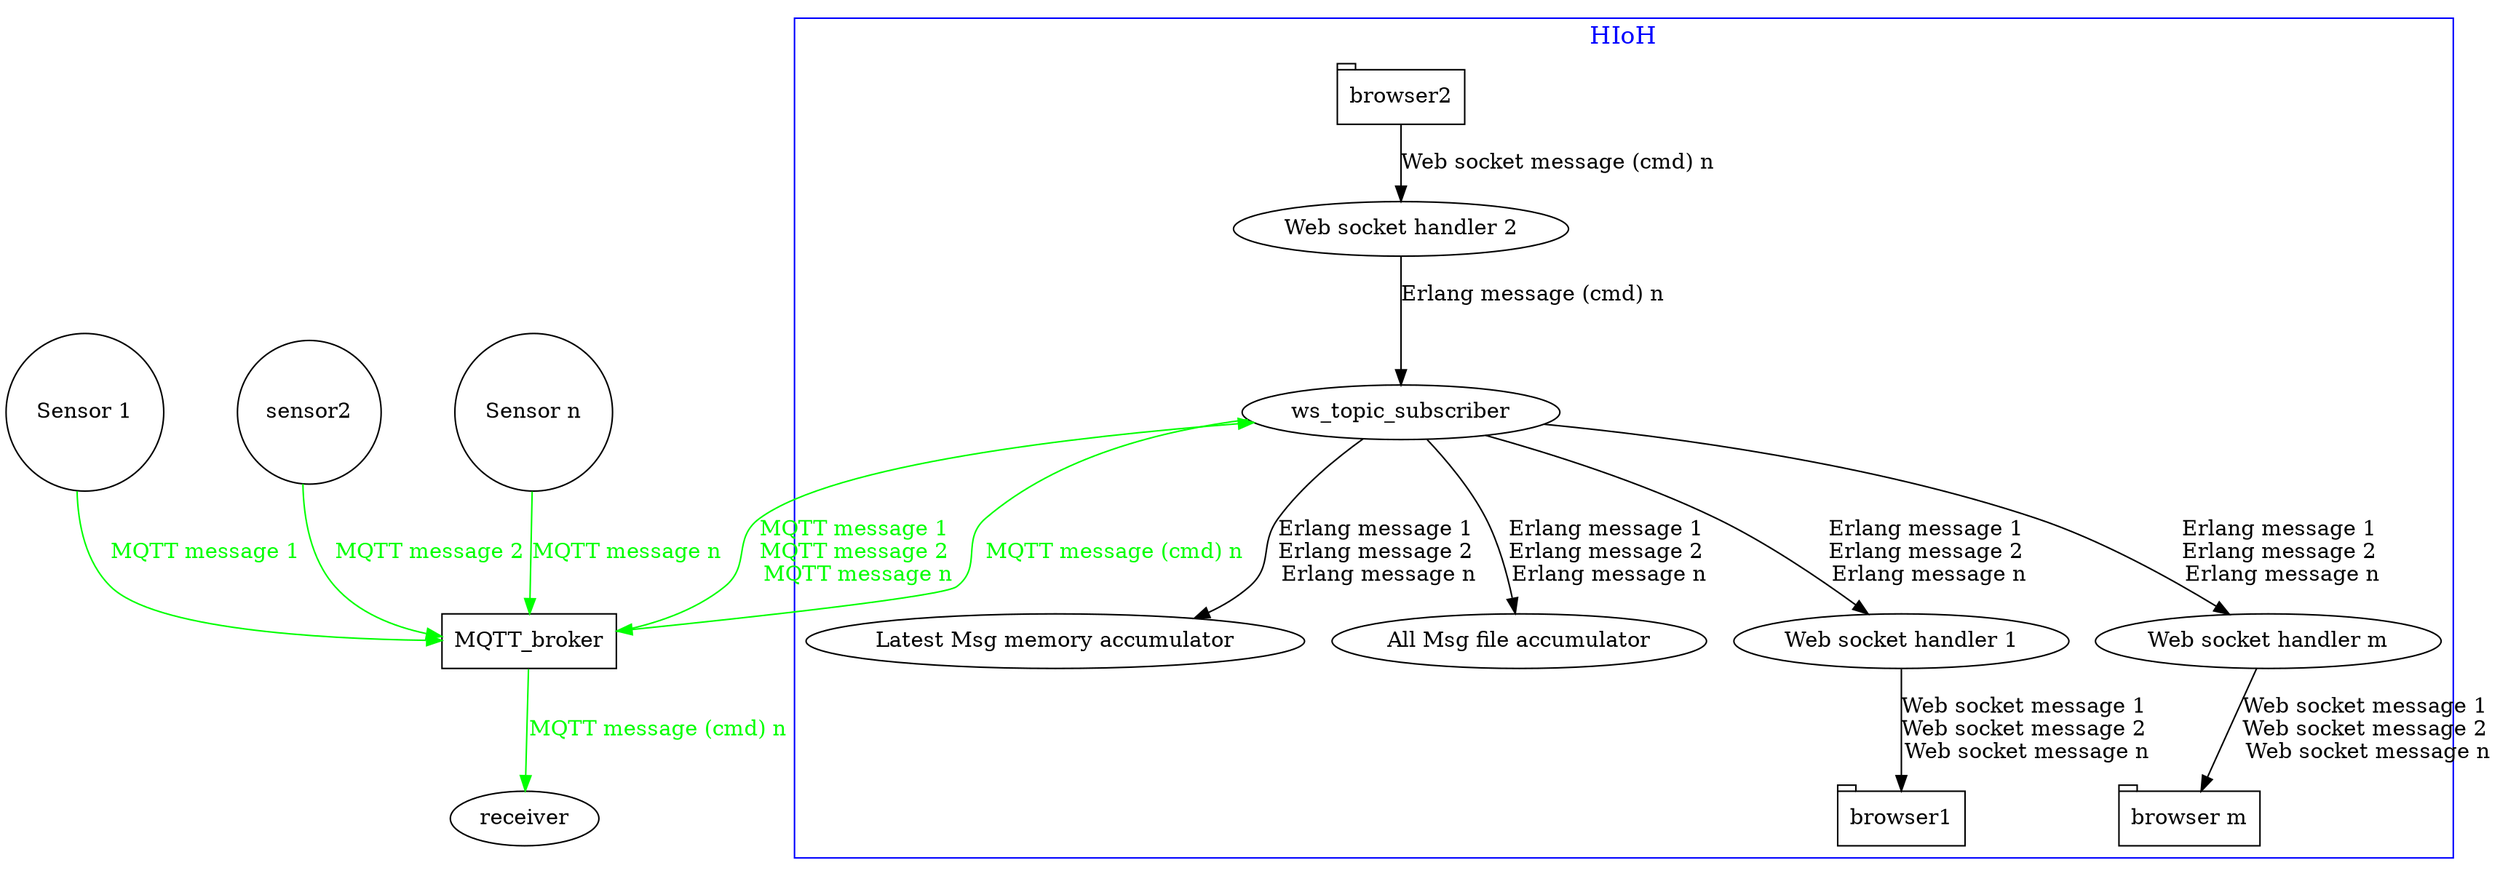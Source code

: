 digraph {
        
sensor1[shape="circle", label="Sensor 1"];
sensor2[shape="circle", style=rounded];
sensorn[shape="circle", label="Sensor n"];
MQTT_broker[shape="box"];
subgraph cluster1 {
        label = "HIoH";
        fontcolor="blue";
        fontsize=16;
        
        ws_topic_subscriber
        memory_acc[label="Latest Msg memory accumulator"];
        file_acc[label="All Msg file accumulator"];
        browser1;
        browser2;
        browserm[label="browser m"];
        color=blue;
}
 
    sensor1 -> MQTT_broker[label="MQTT message 1" color="green" fontcolor="green"];
    sensor2 -> MQTT_broker[label="MQTT message 2" color="green" fontcolor="green"];
    sensorn -> MQTT_broker[label="MQTT message n" color="green" fontcolor="green"];
    MQTT_broker -> receiver[label="MQTT message (cmd) n" color="green" fontcolor="green"];
    

    MQTT_broker ->ws_topic_subscriber[label="MQTT message 1 \nMQTT message 2 \nMQTT message n"color="green" fontcolor="green"];
    ws_topic_subscriber -> MQTT_broker[label="MQTT message (cmd) n"color="green" fontcolor="green"];
    

    subgraph cluster1 {
            color=blue;
            memory_acc;
            file_acc;
            ws_handler1[label="Web socket handler 1"];
            ws_handler2[label="Web socket handler 2"];
            ws_handlerm[label="Web socket handler m"];
            browser1[shape="tab"];
            browser2[shape="tab"];
            browserm[label="browser m" shape="tab"];

            }
    ws_topic_subscriber-> memory_acc[label="Erlang message 1 \nErlang message 2 \nErlang message n"];
    ws_topic_subscriber-> file_acc[label="Erlang message 1 \nErlang message 2 \nErlang message n"];
    ws_topic_subscriber-> ws_handler1[label="Erlang message 1 \nErlang message 2 \nErlang message n"];
    ws_handler2-> ws_topic_subscriber[label="Erlang message (cmd) n"];
    ws_topic_subscriber-> ws_handlerm[label="Erlang message 1 \nErlang message 2 \nErlang message n"];

    ws_handler1 -> browser1[label="Web socket message 1 \nWeb socket message 2 \nWeb socket message n"];
    browser2 -> ws_handler2[label="Web socket message (cmd) n"];
    ws_handlerm -> browserm[label="Web socket message 1 \nWeb socket message 2 \nWeb socket message n"];

}